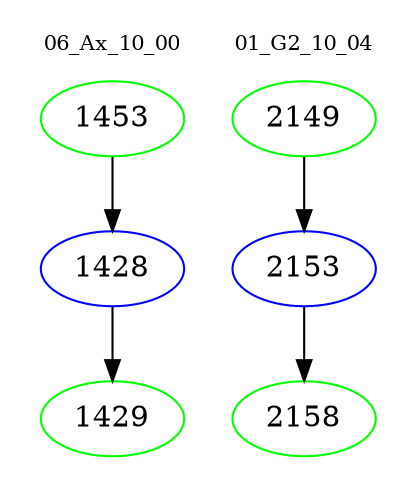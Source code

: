 digraph{
subgraph cluster_0 {
color = white
label = "06_Ax_10_00";
fontsize=10;
T0_1453 [label="1453", color="green"]
T0_1453 -> T0_1428 [color="black"]
T0_1428 [label="1428", color="blue"]
T0_1428 -> T0_1429 [color="black"]
T0_1429 [label="1429", color="green"]
}
subgraph cluster_1 {
color = white
label = "01_G2_10_04";
fontsize=10;
T1_2149 [label="2149", color="green"]
T1_2149 -> T1_2153 [color="black"]
T1_2153 [label="2153", color="blue"]
T1_2153 -> T1_2158 [color="black"]
T1_2158 [label="2158", color="green"]
}
}
